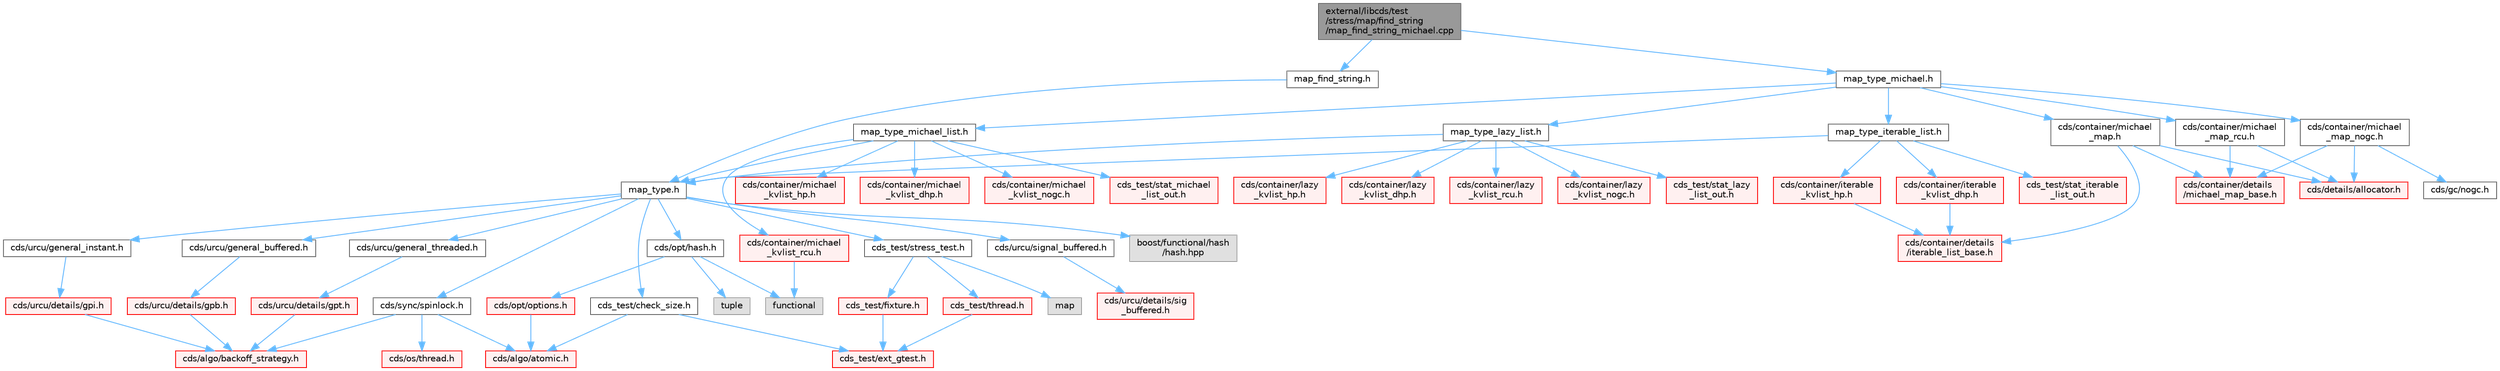 digraph "external/libcds/test/stress/map/find_string/map_find_string_michael.cpp"
{
 // LATEX_PDF_SIZE
  bgcolor="transparent";
  edge [fontname=Helvetica,fontsize=10,labelfontname=Helvetica,labelfontsize=10];
  node [fontname=Helvetica,fontsize=10,shape=box,height=0.2,width=0.4];
  Node1 [id="Node000001",label="external/libcds/test\l/stress/map/find_string\l/map_find_string_michael.cpp",height=0.2,width=0.4,color="gray40", fillcolor="grey60", style="filled", fontcolor="black",tooltip=" "];
  Node1 -> Node2 [id="edge1_Node000001_Node000002",color="steelblue1",style="solid",tooltip=" "];
  Node2 [id="Node000002",label="map_find_string.h",height=0.2,width=0.4,color="grey40", fillcolor="white", style="filled",URL="$map__find__string_8h.html",tooltip=" "];
  Node2 -> Node3 [id="edge2_Node000002_Node000003",color="steelblue1",style="solid",tooltip=" "];
  Node3 [id="Node000003",label="map_type.h",height=0.2,width=0.4,color="grey40", fillcolor="white", style="filled",URL="$map__type_8h.html",tooltip=" "];
  Node3 -> Node4 [id="edge3_Node000003_Node000004",color="steelblue1",style="solid",tooltip=" "];
  Node4 [id="Node000004",label="cds/urcu/general_instant.h",height=0.2,width=0.4,color="grey40", fillcolor="white", style="filled",URL="$general__instant_8h.html",tooltip=" "];
  Node4 -> Node5 [id="edge4_Node000004_Node000005",color="steelblue1",style="solid",tooltip=" "];
  Node5 [id="Node000005",label="cds/urcu/details/gpi.h",height=0.2,width=0.4,color="red", fillcolor="#FFF0F0", style="filled",URL="$gpi_8h.html",tooltip=" "];
  Node5 -> Node55 [id="edge5_Node000005_Node000055",color="steelblue1",style="solid",tooltip=" "];
  Node55 [id="Node000055",label="cds/algo/backoff_strategy.h",height=0.2,width=0.4,color="red", fillcolor="#FFF0F0", style="filled",URL="$backoff__strategy_8h.html",tooltip=" "];
  Node3 -> Node59 [id="edge6_Node000003_Node000059",color="steelblue1",style="solid",tooltip=" "];
  Node59 [id="Node000059",label="cds/urcu/general_buffered.h",height=0.2,width=0.4,color="grey40", fillcolor="white", style="filled",URL="$general__buffered_8h.html",tooltip=" "];
  Node59 -> Node60 [id="edge7_Node000059_Node000060",color="steelblue1",style="solid",tooltip=" "];
  Node60 [id="Node000060",label="cds/urcu/details/gpb.h",height=0.2,width=0.4,color="red", fillcolor="#FFF0F0", style="filled",URL="$gpb_8h.html",tooltip=" "];
  Node60 -> Node55 [id="edge8_Node000060_Node000055",color="steelblue1",style="solid",tooltip=" "];
  Node3 -> Node73 [id="edge9_Node000003_Node000073",color="steelblue1",style="solid",tooltip=" "];
  Node73 [id="Node000073",label="cds/urcu/general_threaded.h",height=0.2,width=0.4,color="grey40", fillcolor="white", style="filled",URL="$general__threaded_8h.html",tooltip=" "];
  Node73 -> Node74 [id="edge10_Node000073_Node000074",color="steelblue1",style="solid",tooltip=" "];
  Node74 [id="Node000074",label="cds/urcu/details/gpt.h",height=0.2,width=0.4,color="red", fillcolor="#FFF0F0", style="filled",URL="$gpt_8h.html",tooltip=" "];
  Node74 -> Node55 [id="edge11_Node000074_Node000055",color="steelblue1",style="solid",tooltip=" "];
  Node3 -> Node77 [id="edge12_Node000003_Node000077",color="steelblue1",style="solid",tooltip=" "];
  Node77 [id="Node000077",label="cds/urcu/signal_buffered.h",height=0.2,width=0.4,color="grey40", fillcolor="white", style="filled",URL="$signal__buffered_8h.html",tooltip=" "];
  Node77 -> Node78 [id="edge13_Node000077_Node000078",color="steelblue1",style="solid",tooltip=" "];
  Node78 [id="Node000078",label="cds/urcu/details/sig\l_buffered.h",height=0.2,width=0.4,color="red", fillcolor="#FFF0F0", style="filled",URL="$sig__buffered_8h.html",tooltip=" "];
  Node3 -> Node80 [id="edge14_Node000003_Node000080",color="steelblue1",style="solid",tooltip=" "];
  Node80 [id="Node000080",label="cds/sync/spinlock.h",height=0.2,width=0.4,color="grey40", fillcolor="white", style="filled",URL="$sync_2spinlock_8h.html",tooltip=" "];
  Node80 -> Node10 [id="edge15_Node000080_Node000010",color="steelblue1",style="solid",tooltip=" "];
  Node10 [id="Node000010",label="cds/algo/atomic.h",height=0.2,width=0.4,color="red", fillcolor="#FFF0F0", style="filled",URL="$external_2libcds_2cds_2algo_2atomic_8h.html",tooltip=" "];
  Node80 -> Node44 [id="edge16_Node000080_Node000044",color="steelblue1",style="solid",tooltip=" "];
  Node44 [id="Node000044",label="cds/os/thread.h",height=0.2,width=0.4,color="red", fillcolor="#FFF0F0", style="filled",URL="$cds_2os_2thread_8h.html",tooltip=" "];
  Node80 -> Node55 [id="edge17_Node000080_Node000055",color="steelblue1",style="solid",tooltip=" "];
  Node3 -> Node81 [id="edge18_Node000003_Node000081",color="steelblue1",style="solid",tooltip=" "];
  Node81 [id="Node000081",label="cds/opt/hash.h",height=0.2,width=0.4,color="grey40", fillcolor="white", style="filled",URL="$external_2libcds_2cds_2opt_2hash_8h.html",tooltip=" "];
  Node81 -> Node82 [id="edge19_Node000081_Node000082",color="steelblue1",style="solid",tooltip=" "];
  Node82 [id="Node000082",label="tuple",height=0.2,width=0.4,color="grey60", fillcolor="#E0E0E0", style="filled",tooltip=" "];
  Node81 -> Node83 [id="edge20_Node000081_Node000083",color="steelblue1",style="solid",tooltip=" "];
  Node83 [id="Node000083",label="functional",height=0.2,width=0.4,color="grey60", fillcolor="#E0E0E0", style="filled",tooltip=" "];
  Node81 -> Node67 [id="edge21_Node000081_Node000067",color="steelblue1",style="solid",tooltip=" "];
  Node67 [id="Node000067",label="cds/opt/options.h",height=0.2,width=0.4,color="red", fillcolor="#FFF0F0", style="filled",URL="$opt_2options_8h.html",tooltip=" "];
  Node67 -> Node10 [id="edge22_Node000067_Node000010",color="steelblue1",style="solid",tooltip=" "];
  Node3 -> Node84 [id="edge23_Node000003_Node000084",color="steelblue1",style="solid",tooltip=" "];
  Node84 [id="Node000084",label="boost/functional/hash\l/hash.hpp",height=0.2,width=0.4,color="grey60", fillcolor="#E0E0E0", style="filled",tooltip=" "];
  Node3 -> Node85 [id="edge24_Node000003_Node000085",color="steelblue1",style="solid",tooltip=" "];
  Node85 [id="Node000085",label="cds_test/stress_test.h",height=0.2,width=0.4,color="grey40", fillcolor="white", style="filled",URL="$stress__test_8h.html",tooltip=" "];
  Node85 -> Node86 [id="edge25_Node000085_Node000086",color="steelblue1",style="solid",tooltip=" "];
  Node86 [id="Node000086",label="map",height=0.2,width=0.4,color="grey60", fillcolor="#E0E0E0", style="filled",tooltip=" "];
  Node85 -> Node87 [id="edge26_Node000085_Node000087",color="steelblue1",style="solid",tooltip=" "];
  Node87 [id="Node000087",label="cds_test/fixture.h",height=0.2,width=0.4,color="red", fillcolor="#FFF0F0", style="filled",URL="$fixture_8h.html",tooltip=" "];
  Node87 -> Node88 [id="edge27_Node000087_Node000088",color="steelblue1",style="solid",tooltip=" "];
  Node88 [id="Node000088",label="cds_test/ext_gtest.h",height=0.2,width=0.4,color="red", fillcolor="#FFF0F0", style="filled",URL="$ext__gtest_8h.html",tooltip=" "];
  Node85 -> Node92 [id="edge28_Node000085_Node000092",color="steelblue1",style="solid",tooltip=" "];
  Node92 [id="Node000092",label="cds_test/thread.h",height=0.2,width=0.4,color="red", fillcolor="#FFF0F0", style="filled",URL="$test_2include_2cds__test_2thread_8h.html",tooltip=" "];
  Node92 -> Node88 [id="edge29_Node000092_Node000088",color="steelblue1",style="solid",tooltip=" "];
  Node3 -> Node96 [id="edge30_Node000003_Node000096",color="steelblue1",style="solid",tooltip=" "];
  Node96 [id="Node000096",label="cds_test/check_size.h",height=0.2,width=0.4,color="grey40", fillcolor="white", style="filled",URL="$check__size_8h.html",tooltip=" "];
  Node96 -> Node88 [id="edge31_Node000096_Node000088",color="steelblue1",style="solid",tooltip=" "];
  Node96 -> Node10 [id="edge32_Node000096_Node000010",color="steelblue1",style="solid",tooltip=" "];
  Node1 -> Node97 [id="edge33_Node000001_Node000097",color="steelblue1",style="solid",tooltip=" "];
  Node97 [id="Node000097",label="map_type_michael.h",height=0.2,width=0.4,color="grey40", fillcolor="white", style="filled",URL="$map__type__michael_8h.html",tooltip=" "];
  Node97 -> Node98 [id="edge34_Node000097_Node000098",color="steelblue1",style="solid",tooltip=" "];
  Node98 [id="Node000098",label="map_type_michael_list.h",height=0.2,width=0.4,color="grey40", fillcolor="white", style="filled",URL="$map__type__michael__list_8h.html",tooltip=" "];
  Node98 -> Node3 [id="edge35_Node000098_Node000003",color="steelblue1",style="solid",tooltip=" "];
  Node98 -> Node99 [id="edge36_Node000098_Node000099",color="steelblue1",style="solid",tooltip=" "];
  Node99 [id="Node000099",label="cds/container/michael\l_kvlist_hp.h",height=0.2,width=0.4,color="red", fillcolor="#FFF0F0", style="filled",URL="$michael__kvlist__hp_8h.html",tooltip=" "];
  Node98 -> Node111 [id="edge37_Node000098_Node000111",color="steelblue1",style="solid",tooltip=" "];
  Node111 [id="Node000111",label="cds/container/michael\l_kvlist_dhp.h",height=0.2,width=0.4,color="red", fillcolor="#FFF0F0", style="filled",URL="$michael__kvlist__dhp_8h.html",tooltip=" "];
  Node98 -> Node116 [id="edge38_Node000098_Node000116",color="steelblue1",style="solid",tooltip=" "];
  Node116 [id="Node000116",label="cds/container/michael\l_kvlist_rcu.h",height=0.2,width=0.4,color="red", fillcolor="#FFF0F0", style="filled",URL="$michael__kvlist__rcu_8h.html",tooltip=" "];
  Node116 -> Node83 [id="edge39_Node000116_Node000083",color="steelblue1",style="solid",tooltip=" "];
  Node98 -> Node122 [id="edge40_Node000098_Node000122",color="steelblue1",style="solid",tooltip=" "];
  Node122 [id="Node000122",label="cds/container/michael\l_kvlist_nogc.h",height=0.2,width=0.4,color="red", fillcolor="#FFF0F0", style="filled",URL="$michael__kvlist__nogc_8h.html",tooltip=" "];
  Node98 -> Node125 [id="edge41_Node000098_Node000125",color="steelblue1",style="solid",tooltip=" "];
  Node125 [id="Node000125",label="cds_test/stat_michael\l_list_out.h",height=0.2,width=0.4,color="red", fillcolor="#FFF0F0", style="filled",URL="$stat__michael__list__out_8h.html",tooltip=" "];
  Node97 -> Node126 [id="edge42_Node000097_Node000126",color="steelblue1",style="solid",tooltip=" "];
  Node126 [id="Node000126",label="map_type_lazy_list.h",height=0.2,width=0.4,color="grey40", fillcolor="white", style="filled",URL="$map__type__lazy__list_8h.html",tooltip=" "];
  Node126 -> Node3 [id="edge43_Node000126_Node000003",color="steelblue1",style="solid",tooltip=" "];
  Node126 -> Node127 [id="edge44_Node000126_Node000127",color="steelblue1",style="solid",tooltip=" "];
  Node127 [id="Node000127",label="cds/container/lazy\l_kvlist_hp.h",height=0.2,width=0.4,color="red", fillcolor="#FFF0F0", style="filled",URL="$lazy__kvlist__hp_8h.html",tooltip=" "];
  Node126 -> Node134 [id="edge45_Node000126_Node000134",color="steelblue1",style="solid",tooltip=" "];
  Node134 [id="Node000134",label="cds/container/lazy\l_kvlist_dhp.h",height=0.2,width=0.4,color="red", fillcolor="#FFF0F0", style="filled",URL="$lazy__kvlist__dhp_8h.html",tooltip=" "];
  Node126 -> Node136 [id="edge46_Node000126_Node000136",color="steelblue1",style="solid",tooltip=" "];
  Node136 [id="Node000136",label="cds/container/lazy\l_kvlist_rcu.h",height=0.2,width=0.4,color="red", fillcolor="#FFF0F0", style="filled",URL="$lazy__kvlist__rcu_8h.html",tooltip=" "];
  Node126 -> Node138 [id="edge47_Node000126_Node000138",color="steelblue1",style="solid",tooltip=" "];
  Node138 [id="Node000138",label="cds/container/lazy\l_kvlist_nogc.h",height=0.2,width=0.4,color="red", fillcolor="#FFF0F0", style="filled",URL="$lazy__kvlist__nogc_8h.html",tooltip=" "];
  Node126 -> Node140 [id="edge48_Node000126_Node000140",color="steelblue1",style="solid",tooltip=" "];
  Node140 [id="Node000140",label="cds_test/stat_lazy\l_list_out.h",height=0.2,width=0.4,color="red", fillcolor="#FFF0F0", style="filled",URL="$stat__lazy__list__out_8h.html",tooltip=" "];
  Node97 -> Node141 [id="edge49_Node000097_Node000141",color="steelblue1",style="solid",tooltip=" "];
  Node141 [id="Node000141",label="map_type_iterable_list.h",height=0.2,width=0.4,color="grey40", fillcolor="white", style="filled",URL="$map__type__iterable__list_8h.html",tooltip=" "];
  Node141 -> Node3 [id="edge50_Node000141_Node000003",color="steelblue1",style="solid",tooltip=" "];
  Node141 -> Node142 [id="edge51_Node000141_Node000142",color="steelblue1",style="solid",tooltip=" "];
  Node142 [id="Node000142",label="cds/container/iterable\l_kvlist_hp.h",height=0.2,width=0.4,color="red", fillcolor="#FFF0F0", style="filled",URL="$iterable__kvlist__hp_8h.html",tooltip=" "];
  Node142 -> Node143 [id="edge52_Node000142_Node000143",color="steelblue1",style="solid",tooltip=" "];
  Node143 [id="Node000143",label="cds/container/details\l/iterable_list_base.h",height=0.2,width=0.4,color="red", fillcolor="#FFF0F0", style="filled",URL="$container_2details_2iterable__list__base_8h.html",tooltip=" "];
  Node141 -> Node152 [id="edge53_Node000141_Node000152",color="steelblue1",style="solid",tooltip=" "];
  Node152 [id="Node000152",label="cds/container/iterable\l_kvlist_dhp.h",height=0.2,width=0.4,color="red", fillcolor="#FFF0F0", style="filled",URL="$iterable__kvlist__dhp_8h.html",tooltip=" "];
  Node152 -> Node143 [id="edge54_Node000152_Node000143",color="steelblue1",style="solid",tooltip=" "];
  Node141 -> Node155 [id="edge55_Node000141_Node000155",color="steelblue1",style="solid",tooltip=" "];
  Node155 [id="Node000155",label="cds_test/stat_iterable\l_list_out.h",height=0.2,width=0.4,color="red", fillcolor="#FFF0F0", style="filled",URL="$stat__iterable__list__out_8h.html",tooltip=" "];
  Node97 -> Node156 [id="edge56_Node000097_Node000156",color="steelblue1",style="solid",tooltip=" "];
  Node156 [id="Node000156",label="cds/container/michael\l_map.h",height=0.2,width=0.4,color="grey40", fillcolor="white", style="filled",URL="$michael__map_8h.html",tooltip=" "];
  Node156 -> Node157 [id="edge57_Node000156_Node000157",color="steelblue1",style="solid",tooltip=" "];
  Node157 [id="Node000157",label="cds/container/details\l/michael_map_base.h",height=0.2,width=0.4,color="red", fillcolor="#FFF0F0", style="filled",URL="$michael__map__base_8h.html",tooltip=" "];
  Node156 -> Node143 [id="edge58_Node000156_Node000143",color="steelblue1",style="solid",tooltip=" "];
  Node156 -> Node26 [id="edge59_Node000156_Node000026",color="steelblue1",style="solid",tooltip=" "];
  Node26 [id="Node000026",label="cds/details/allocator.h",height=0.2,width=0.4,color="red", fillcolor="#FFF0F0", style="filled",URL="$external_2libcds_2cds_2details_2allocator_8h.html",tooltip=" "];
  Node97 -> Node160 [id="edge60_Node000097_Node000160",color="steelblue1",style="solid",tooltip=" "];
  Node160 [id="Node000160",label="cds/container/michael\l_map_rcu.h",height=0.2,width=0.4,color="grey40", fillcolor="white", style="filled",URL="$michael__map__rcu_8h.html",tooltip=" "];
  Node160 -> Node157 [id="edge61_Node000160_Node000157",color="steelblue1",style="solid",tooltip=" "];
  Node160 -> Node26 [id="edge62_Node000160_Node000026",color="steelblue1",style="solid",tooltip=" "];
  Node97 -> Node161 [id="edge63_Node000097_Node000161",color="steelblue1",style="solid",tooltip=" "];
  Node161 [id="Node000161",label="cds/container/michael\l_map_nogc.h",height=0.2,width=0.4,color="grey40", fillcolor="white", style="filled",URL="$michael__map__nogc_8h.html",tooltip=" "];
  Node161 -> Node157 [id="edge64_Node000161_Node000157",color="steelblue1",style="solid",tooltip=" "];
  Node161 -> Node124 [id="edge65_Node000161_Node000124",color="steelblue1",style="solid",tooltip=" "];
  Node124 [id="Node000124",label="cds/gc/nogc.h",height=0.2,width=0.4,color="grey40", fillcolor="white", style="filled",URL="$nogc_8h.html",tooltip=" "];
  Node161 -> Node26 [id="edge66_Node000161_Node000026",color="steelblue1",style="solid",tooltip=" "];
}
